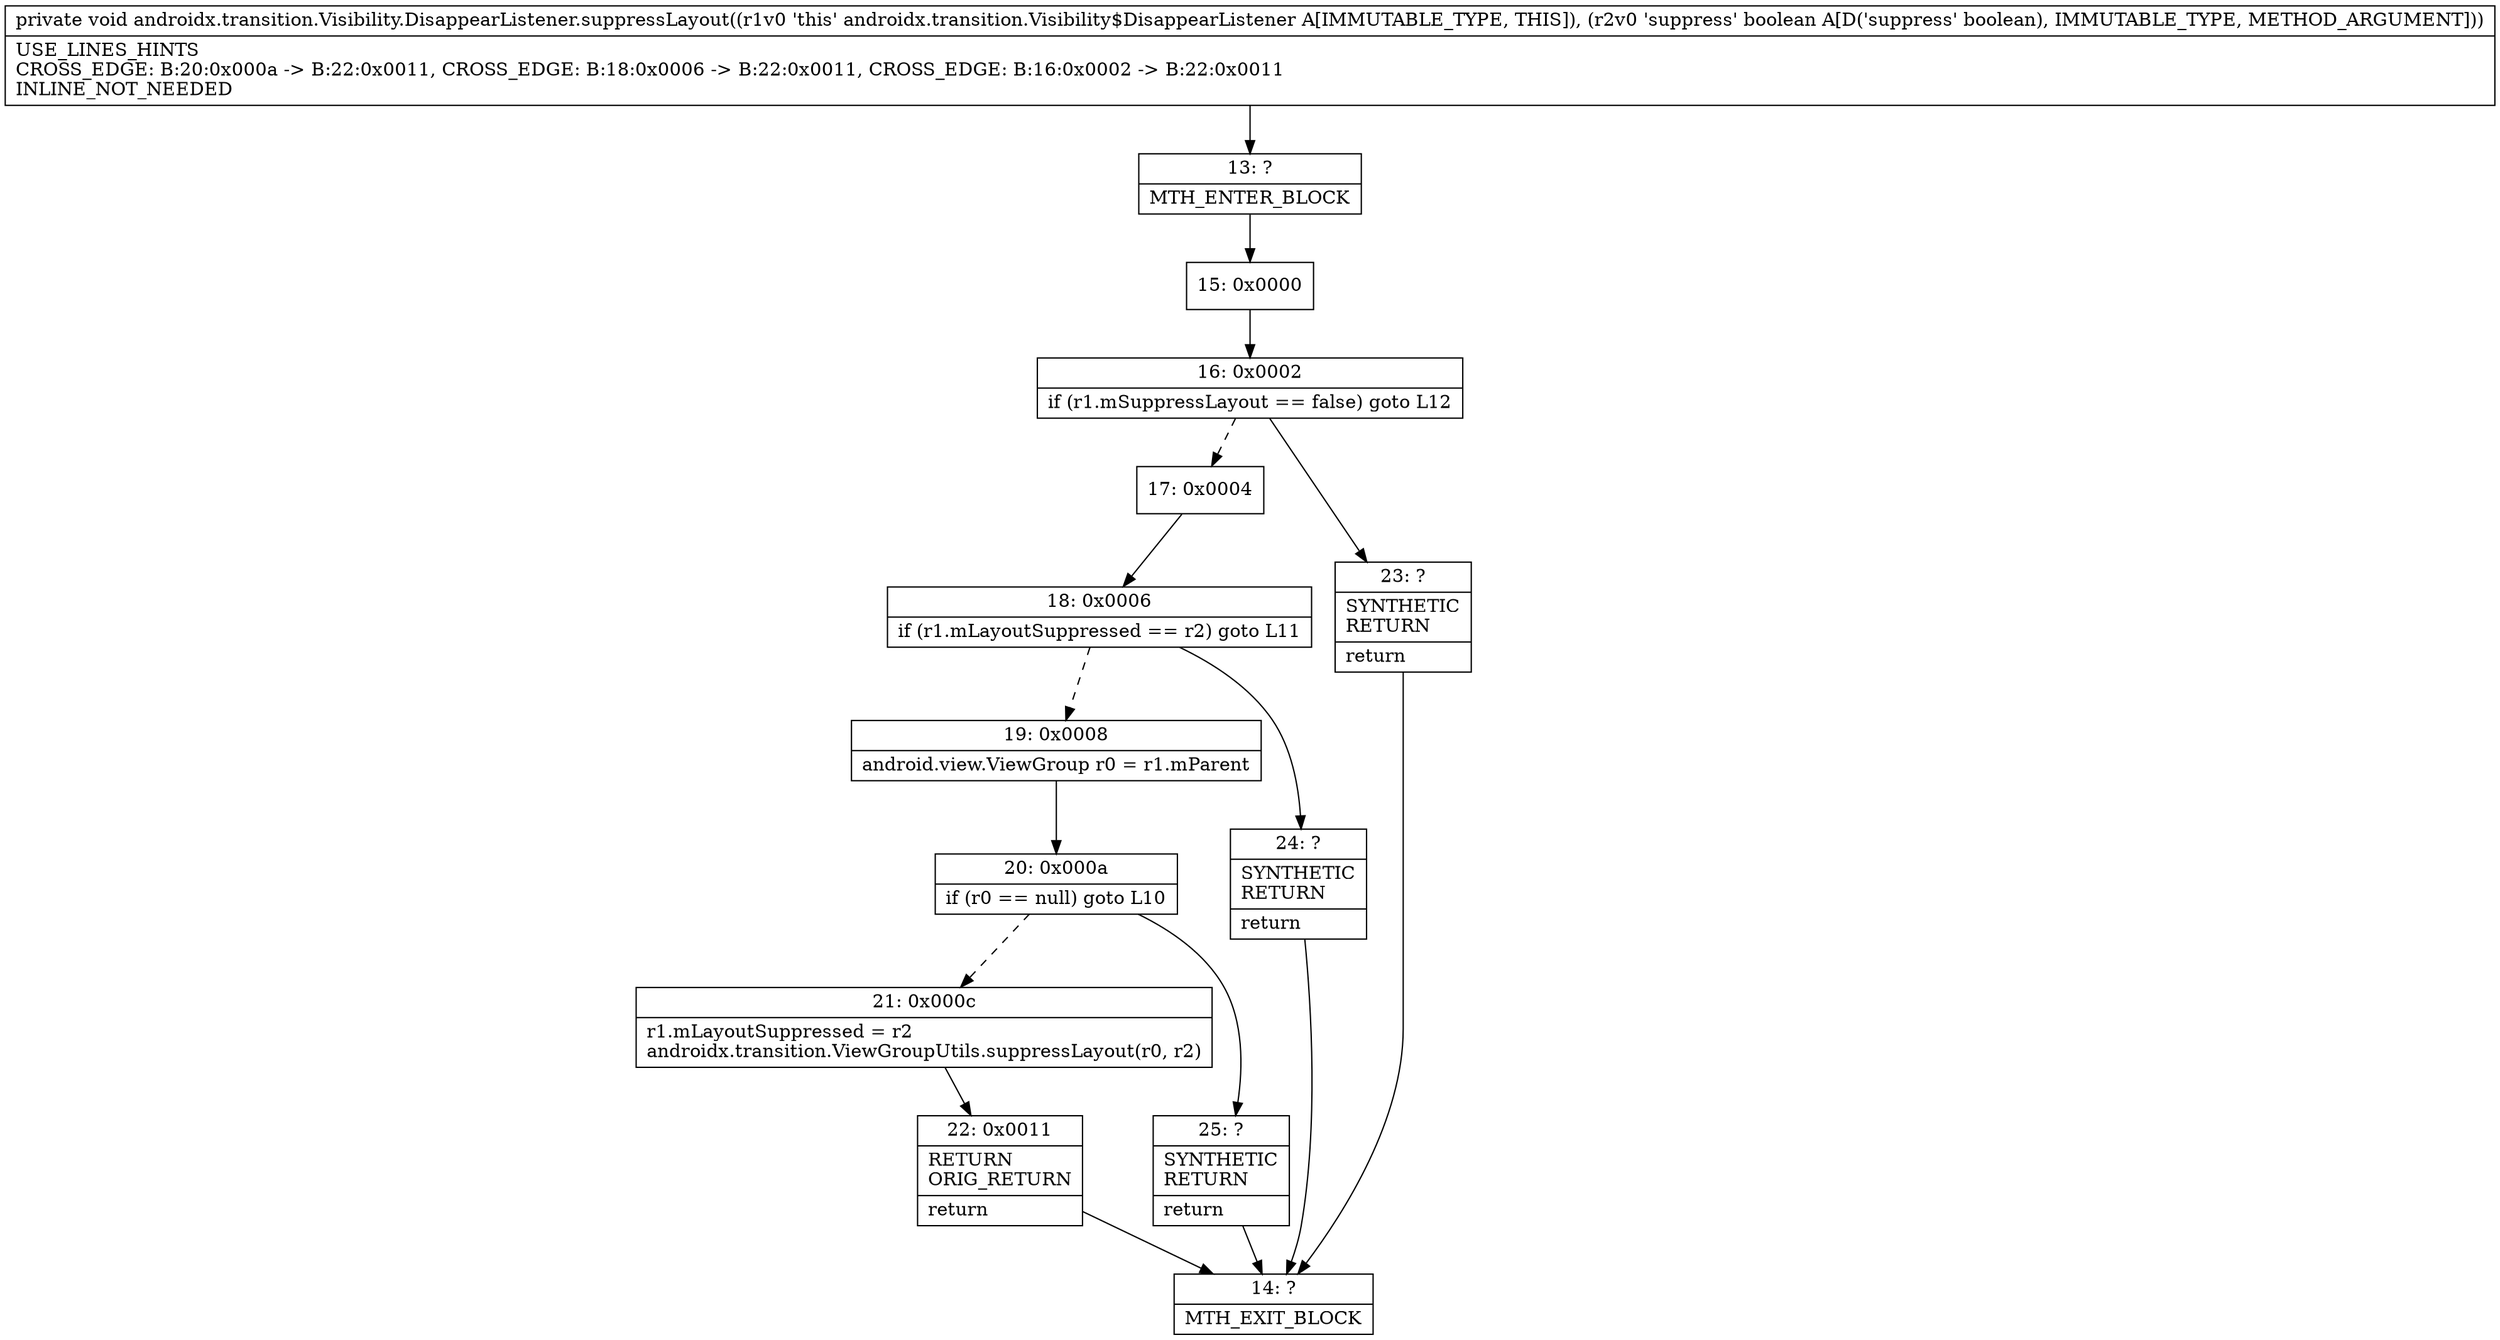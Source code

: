 digraph "CFG forandroidx.transition.Visibility.DisappearListener.suppressLayout(Z)V" {
Node_13 [shape=record,label="{13\:\ ?|MTH_ENTER_BLOCK\l}"];
Node_15 [shape=record,label="{15\:\ 0x0000}"];
Node_16 [shape=record,label="{16\:\ 0x0002|if (r1.mSuppressLayout == false) goto L12\l}"];
Node_17 [shape=record,label="{17\:\ 0x0004}"];
Node_18 [shape=record,label="{18\:\ 0x0006|if (r1.mLayoutSuppressed == r2) goto L11\l}"];
Node_19 [shape=record,label="{19\:\ 0x0008|android.view.ViewGroup r0 = r1.mParent\l}"];
Node_20 [shape=record,label="{20\:\ 0x000a|if (r0 == null) goto L10\l}"];
Node_21 [shape=record,label="{21\:\ 0x000c|r1.mLayoutSuppressed = r2\landroidx.transition.ViewGroupUtils.suppressLayout(r0, r2)\l}"];
Node_22 [shape=record,label="{22\:\ 0x0011|RETURN\lORIG_RETURN\l|return\l}"];
Node_14 [shape=record,label="{14\:\ ?|MTH_EXIT_BLOCK\l}"];
Node_25 [shape=record,label="{25\:\ ?|SYNTHETIC\lRETURN\l|return\l}"];
Node_24 [shape=record,label="{24\:\ ?|SYNTHETIC\lRETURN\l|return\l}"];
Node_23 [shape=record,label="{23\:\ ?|SYNTHETIC\lRETURN\l|return\l}"];
MethodNode[shape=record,label="{private void androidx.transition.Visibility.DisappearListener.suppressLayout((r1v0 'this' androidx.transition.Visibility$DisappearListener A[IMMUTABLE_TYPE, THIS]), (r2v0 'suppress' boolean A[D('suppress' boolean), IMMUTABLE_TYPE, METHOD_ARGUMENT]))  | USE_LINES_HINTS\lCROSS_EDGE: B:20:0x000a \-\> B:22:0x0011, CROSS_EDGE: B:18:0x0006 \-\> B:22:0x0011, CROSS_EDGE: B:16:0x0002 \-\> B:22:0x0011\lINLINE_NOT_NEEDED\l}"];
MethodNode -> Node_13;Node_13 -> Node_15;
Node_15 -> Node_16;
Node_16 -> Node_17[style=dashed];
Node_16 -> Node_23;
Node_17 -> Node_18;
Node_18 -> Node_19[style=dashed];
Node_18 -> Node_24;
Node_19 -> Node_20;
Node_20 -> Node_21[style=dashed];
Node_20 -> Node_25;
Node_21 -> Node_22;
Node_22 -> Node_14;
Node_25 -> Node_14;
Node_24 -> Node_14;
Node_23 -> Node_14;
}

